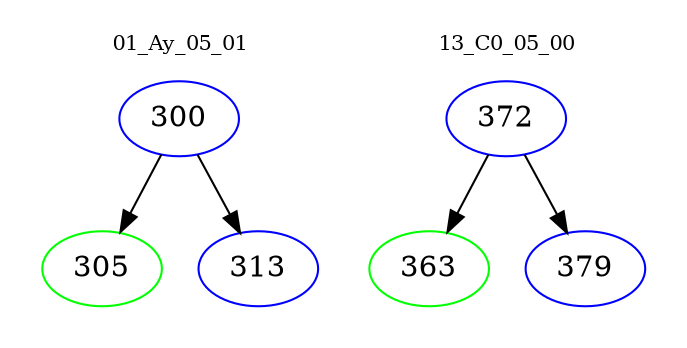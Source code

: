 digraph{
subgraph cluster_0 {
color = white
label = "01_Ay_05_01";
fontsize=10;
T0_300 [label="300", color="blue"]
T0_300 -> T0_305 [color="black"]
T0_305 [label="305", color="green"]
T0_300 -> T0_313 [color="black"]
T0_313 [label="313", color="blue"]
}
subgraph cluster_1 {
color = white
label = "13_C0_05_00";
fontsize=10;
T1_372 [label="372", color="blue"]
T1_372 -> T1_363 [color="black"]
T1_363 [label="363", color="green"]
T1_372 -> T1_379 [color="black"]
T1_379 [label="379", color="blue"]
}
}

